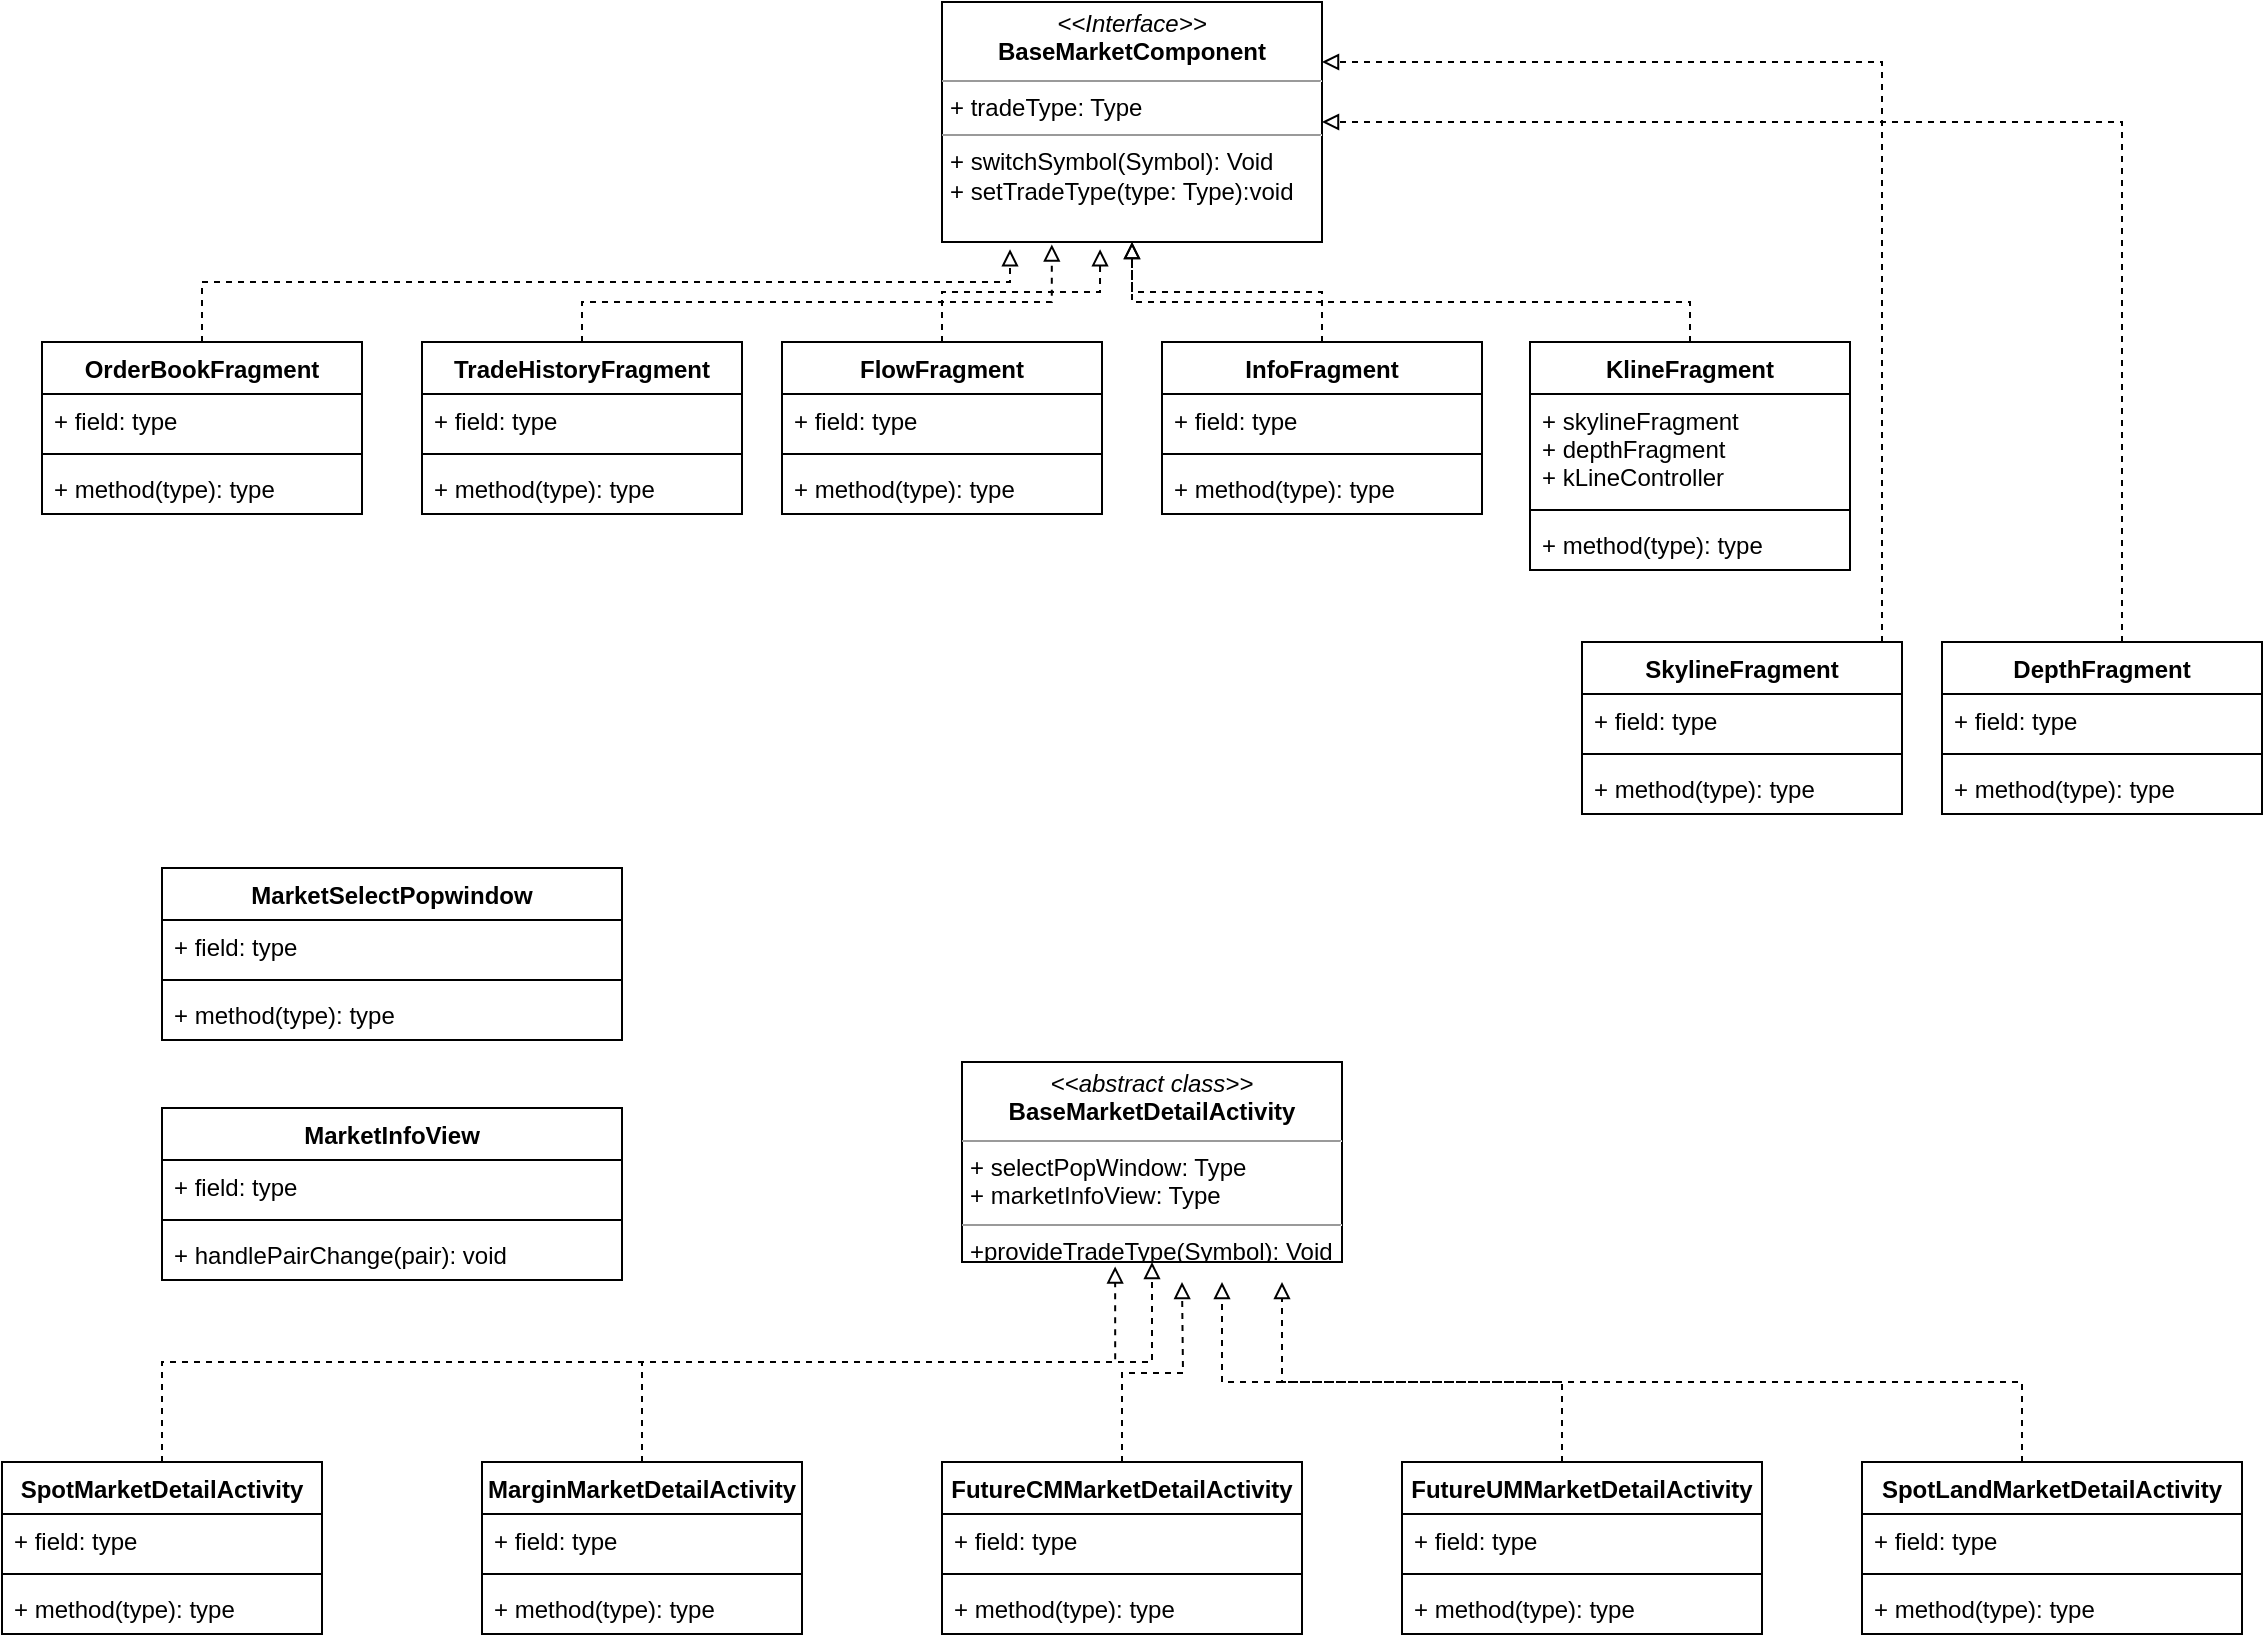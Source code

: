 <mxfile version="14.6.6" type="github">
  <diagram id="C5RBs43oDa-KdzZeNtuy" name="Page-1">
    <mxGraphModel dx="2151" dy="879" grid="1" gridSize="10" guides="1" tooltips="1" connect="1" arrows="1" fold="1" page="1" pageScale="1" pageWidth="827" pageHeight="1169" math="0" shadow="0">
      <root>
        <mxCell id="WIyWlLk6GJQsqaUBKTNV-0" />
        <mxCell id="WIyWlLk6GJQsqaUBKTNV-1" parent="WIyWlLk6GJQsqaUBKTNV-0" />
        <mxCell id="ky48G_2lpGq2yE_ITVhJ-1" value="&lt;p style=&quot;margin: 0px ; margin-top: 4px ; text-align: center&quot;&gt;&lt;i&gt;&amp;lt;&amp;lt;Interface&amp;gt;&amp;gt;&lt;/i&gt;&lt;br&gt;&lt;b&gt;BaseMarketComponent&lt;/b&gt;&lt;br&gt;&lt;/p&gt;&lt;hr size=&quot;1&quot;&gt;&lt;p style=&quot;margin: 0px ; margin-left: 4px&quot;&gt;+ tradeType: Type&lt;br&gt;&lt;/p&gt;&lt;hr size=&quot;1&quot;&gt;&lt;p style=&quot;margin: 0px ; margin-left: 4px&quot;&gt;+ switchSymbol(Symbol): Void&lt;/p&gt;&lt;p style=&quot;margin: 0px ; margin-left: 4px&quot;&gt;+ setTradeType(type: Type):void&lt;/p&gt;" style="verticalAlign=top;align=left;overflow=fill;fontSize=12;fontFamily=Helvetica;html=1;" vertex="1" parent="WIyWlLk6GJQsqaUBKTNV-1">
          <mxGeometry x="120" y="530" width="190" height="120" as="geometry" />
        </mxCell>
        <mxCell id="ky48G_2lpGq2yE_ITVhJ-33" style="edgeStyle=orthogonalEdgeStyle;rounded=0;orthogonalLoop=1;jettySize=auto;html=1;entryX=0.416;entryY=1.03;entryDx=0;entryDy=0;entryPerimeter=0;dashed=1;endArrow=block;endFill=0;" edge="1" parent="WIyWlLk6GJQsqaUBKTNV-1" source="ky48G_2lpGq2yE_ITVhJ-3" target="ky48G_2lpGq2yE_ITVhJ-1">
          <mxGeometry relative="1" as="geometry" />
        </mxCell>
        <mxCell id="ky48G_2lpGq2yE_ITVhJ-3" value="FlowFragment" style="swimlane;fontStyle=1;align=center;verticalAlign=top;childLayout=stackLayout;horizontal=1;startSize=26;horizontalStack=0;resizeParent=1;resizeParentMax=0;resizeLast=0;collapsible=1;marginBottom=0;" vertex="1" parent="WIyWlLk6GJQsqaUBKTNV-1">
          <mxGeometry x="40" y="700" width="160" height="86" as="geometry" />
        </mxCell>
        <mxCell id="ky48G_2lpGq2yE_ITVhJ-4" value="+ field: type" style="text;strokeColor=none;fillColor=none;align=left;verticalAlign=top;spacingLeft=4;spacingRight=4;overflow=hidden;rotatable=0;points=[[0,0.5],[1,0.5]];portConstraint=eastwest;" vertex="1" parent="ky48G_2lpGq2yE_ITVhJ-3">
          <mxGeometry y="26" width="160" height="26" as="geometry" />
        </mxCell>
        <mxCell id="ky48G_2lpGq2yE_ITVhJ-5" value="" style="line;strokeWidth=1;fillColor=none;align=left;verticalAlign=middle;spacingTop=-1;spacingLeft=3;spacingRight=3;rotatable=0;labelPosition=right;points=[];portConstraint=eastwest;" vertex="1" parent="ky48G_2lpGq2yE_ITVhJ-3">
          <mxGeometry y="52" width="160" height="8" as="geometry" />
        </mxCell>
        <mxCell id="ky48G_2lpGq2yE_ITVhJ-6" value="+ method(type): type" style="text;strokeColor=none;fillColor=none;align=left;verticalAlign=top;spacingLeft=4;spacingRight=4;overflow=hidden;rotatable=0;points=[[0,0.5],[1,0.5]];portConstraint=eastwest;" vertex="1" parent="ky48G_2lpGq2yE_ITVhJ-3">
          <mxGeometry y="60" width="160" height="26" as="geometry" />
        </mxCell>
        <mxCell id="ky48G_2lpGq2yE_ITVhJ-35" style="edgeStyle=orthogonalEdgeStyle;rounded=0;orthogonalLoop=1;jettySize=auto;html=1;entryX=0.179;entryY=1.03;entryDx=0;entryDy=0;entryPerimeter=0;dashed=1;endArrow=block;endFill=0;" edge="1" parent="WIyWlLk6GJQsqaUBKTNV-1" source="ky48G_2lpGq2yE_ITVhJ-7" target="ky48G_2lpGq2yE_ITVhJ-1">
          <mxGeometry relative="1" as="geometry">
            <Array as="points">
              <mxPoint x="-250" y="670" />
              <mxPoint x="154" y="670" />
            </Array>
          </mxGeometry>
        </mxCell>
        <mxCell id="ky48G_2lpGq2yE_ITVhJ-7" value="OrderBookFragment" style="swimlane;fontStyle=1;align=center;verticalAlign=top;childLayout=stackLayout;horizontal=1;startSize=26;horizontalStack=0;resizeParent=1;resizeParentMax=0;resizeLast=0;collapsible=1;marginBottom=0;" vertex="1" parent="WIyWlLk6GJQsqaUBKTNV-1">
          <mxGeometry x="-330" y="700" width="160" height="86" as="geometry" />
        </mxCell>
        <mxCell id="ky48G_2lpGq2yE_ITVhJ-8" value="+ field: type" style="text;strokeColor=none;fillColor=none;align=left;verticalAlign=top;spacingLeft=4;spacingRight=4;overflow=hidden;rotatable=0;points=[[0,0.5],[1,0.5]];portConstraint=eastwest;" vertex="1" parent="ky48G_2lpGq2yE_ITVhJ-7">
          <mxGeometry y="26" width="160" height="26" as="geometry" />
        </mxCell>
        <mxCell id="ky48G_2lpGq2yE_ITVhJ-9" value="" style="line;strokeWidth=1;fillColor=none;align=left;verticalAlign=middle;spacingTop=-1;spacingLeft=3;spacingRight=3;rotatable=0;labelPosition=right;points=[];portConstraint=eastwest;" vertex="1" parent="ky48G_2lpGq2yE_ITVhJ-7">
          <mxGeometry y="52" width="160" height="8" as="geometry" />
        </mxCell>
        <mxCell id="ky48G_2lpGq2yE_ITVhJ-10" value="+ method(type): type" style="text;strokeColor=none;fillColor=none;align=left;verticalAlign=top;spacingLeft=4;spacingRight=4;overflow=hidden;rotatable=0;points=[[0,0.5],[1,0.5]];portConstraint=eastwest;" vertex="1" parent="ky48G_2lpGq2yE_ITVhJ-7">
          <mxGeometry y="60" width="160" height="26" as="geometry" />
        </mxCell>
        <mxCell id="ky48G_2lpGq2yE_ITVhJ-34" style="edgeStyle=orthogonalEdgeStyle;rounded=0;orthogonalLoop=1;jettySize=auto;html=1;entryX=0.289;entryY=1.01;entryDx=0;entryDy=0;entryPerimeter=0;dashed=1;endArrow=block;endFill=0;" edge="1" parent="WIyWlLk6GJQsqaUBKTNV-1" source="ky48G_2lpGq2yE_ITVhJ-11" target="ky48G_2lpGq2yE_ITVhJ-1">
          <mxGeometry relative="1" as="geometry">
            <Array as="points">
              <mxPoint x="-60" y="680" />
              <mxPoint x="175" y="680" />
            </Array>
          </mxGeometry>
        </mxCell>
        <mxCell id="ky48G_2lpGq2yE_ITVhJ-11" value="TradeHistoryFragment" style="swimlane;fontStyle=1;align=center;verticalAlign=top;childLayout=stackLayout;horizontal=1;startSize=26;horizontalStack=0;resizeParent=1;resizeParentMax=0;resizeLast=0;collapsible=1;marginBottom=0;" vertex="1" parent="WIyWlLk6GJQsqaUBKTNV-1">
          <mxGeometry x="-140" y="700" width="160" height="86" as="geometry" />
        </mxCell>
        <mxCell id="ky48G_2lpGq2yE_ITVhJ-12" value="+ field: type" style="text;strokeColor=none;fillColor=none;align=left;verticalAlign=top;spacingLeft=4;spacingRight=4;overflow=hidden;rotatable=0;points=[[0,0.5],[1,0.5]];portConstraint=eastwest;" vertex="1" parent="ky48G_2lpGq2yE_ITVhJ-11">
          <mxGeometry y="26" width="160" height="26" as="geometry" />
        </mxCell>
        <mxCell id="ky48G_2lpGq2yE_ITVhJ-13" value="" style="line;strokeWidth=1;fillColor=none;align=left;verticalAlign=middle;spacingTop=-1;spacingLeft=3;spacingRight=3;rotatable=0;labelPosition=right;points=[];portConstraint=eastwest;" vertex="1" parent="ky48G_2lpGq2yE_ITVhJ-11">
          <mxGeometry y="52" width="160" height="8" as="geometry" />
        </mxCell>
        <mxCell id="ky48G_2lpGq2yE_ITVhJ-14" value="+ method(type): type" style="text;strokeColor=none;fillColor=none;align=left;verticalAlign=top;spacingLeft=4;spacingRight=4;overflow=hidden;rotatable=0;points=[[0,0.5],[1,0.5]];portConstraint=eastwest;" vertex="1" parent="ky48G_2lpGq2yE_ITVhJ-11">
          <mxGeometry y="60" width="160" height="26" as="geometry" />
        </mxCell>
        <mxCell id="ky48G_2lpGq2yE_ITVhJ-32" style="edgeStyle=orthogonalEdgeStyle;rounded=0;orthogonalLoop=1;jettySize=auto;html=1;entryX=0.5;entryY=1;entryDx=0;entryDy=0;dashed=1;endArrow=block;endFill=0;" edge="1" parent="WIyWlLk6GJQsqaUBKTNV-1" source="ky48G_2lpGq2yE_ITVhJ-15" target="ky48G_2lpGq2yE_ITVhJ-1">
          <mxGeometry relative="1" as="geometry" />
        </mxCell>
        <mxCell id="ky48G_2lpGq2yE_ITVhJ-15" value="InfoFragment" style="swimlane;fontStyle=1;align=center;verticalAlign=top;childLayout=stackLayout;horizontal=1;startSize=26;horizontalStack=0;resizeParent=1;resizeParentMax=0;resizeLast=0;collapsible=1;marginBottom=0;" vertex="1" parent="WIyWlLk6GJQsqaUBKTNV-1">
          <mxGeometry x="230" y="700" width="160" height="86" as="geometry" />
        </mxCell>
        <mxCell id="ky48G_2lpGq2yE_ITVhJ-16" value="+ field: type" style="text;strokeColor=none;fillColor=none;align=left;verticalAlign=top;spacingLeft=4;spacingRight=4;overflow=hidden;rotatable=0;points=[[0,0.5],[1,0.5]];portConstraint=eastwest;" vertex="1" parent="ky48G_2lpGq2yE_ITVhJ-15">
          <mxGeometry y="26" width="160" height="26" as="geometry" />
        </mxCell>
        <mxCell id="ky48G_2lpGq2yE_ITVhJ-17" value="" style="line;strokeWidth=1;fillColor=none;align=left;verticalAlign=middle;spacingTop=-1;spacingLeft=3;spacingRight=3;rotatable=0;labelPosition=right;points=[];portConstraint=eastwest;" vertex="1" parent="ky48G_2lpGq2yE_ITVhJ-15">
          <mxGeometry y="52" width="160" height="8" as="geometry" />
        </mxCell>
        <mxCell id="ky48G_2lpGq2yE_ITVhJ-18" value="+ method(type): type" style="text;strokeColor=none;fillColor=none;align=left;verticalAlign=top;spacingLeft=4;spacingRight=4;overflow=hidden;rotatable=0;points=[[0,0.5],[1,0.5]];portConstraint=eastwest;" vertex="1" parent="ky48G_2lpGq2yE_ITVhJ-15">
          <mxGeometry y="60" width="160" height="26" as="geometry" />
        </mxCell>
        <mxCell id="ky48G_2lpGq2yE_ITVhJ-31" style="edgeStyle=orthogonalEdgeStyle;rounded=0;orthogonalLoop=1;jettySize=auto;html=1;entryX=0.5;entryY=1;entryDx=0;entryDy=0;dashed=1;endArrow=block;endFill=0;" edge="1" parent="WIyWlLk6GJQsqaUBKTNV-1" source="ky48G_2lpGq2yE_ITVhJ-19" target="ky48G_2lpGq2yE_ITVhJ-1">
          <mxGeometry relative="1" as="geometry">
            <Array as="points">
              <mxPoint x="494" y="680" />
              <mxPoint x="215" y="680" />
            </Array>
          </mxGeometry>
        </mxCell>
        <mxCell id="ky48G_2lpGq2yE_ITVhJ-19" value="KlineFragment" style="swimlane;fontStyle=1;align=center;verticalAlign=top;childLayout=stackLayout;horizontal=1;startSize=26;horizontalStack=0;resizeParent=1;resizeParentMax=0;resizeLast=0;collapsible=1;marginBottom=0;" vertex="1" parent="WIyWlLk6GJQsqaUBKTNV-1">
          <mxGeometry x="414" y="700" width="160" height="114" as="geometry" />
        </mxCell>
        <mxCell id="ky48G_2lpGq2yE_ITVhJ-20" value="+ skylineFragment&#xa;+ depthFragment&#xa;+ kLineController" style="text;strokeColor=none;fillColor=none;align=left;verticalAlign=top;spacingLeft=4;spacingRight=4;overflow=hidden;rotatable=0;points=[[0,0.5],[1,0.5]];portConstraint=eastwest;" vertex="1" parent="ky48G_2lpGq2yE_ITVhJ-19">
          <mxGeometry y="26" width="160" height="54" as="geometry" />
        </mxCell>
        <mxCell id="ky48G_2lpGq2yE_ITVhJ-21" value="" style="line;strokeWidth=1;fillColor=none;align=left;verticalAlign=middle;spacingTop=-1;spacingLeft=3;spacingRight=3;rotatable=0;labelPosition=right;points=[];portConstraint=eastwest;" vertex="1" parent="ky48G_2lpGq2yE_ITVhJ-19">
          <mxGeometry y="80" width="160" height="8" as="geometry" />
        </mxCell>
        <mxCell id="ky48G_2lpGq2yE_ITVhJ-22" value="+ method(type): type" style="text;strokeColor=none;fillColor=none;align=left;verticalAlign=top;spacingLeft=4;spacingRight=4;overflow=hidden;rotatable=0;points=[[0,0.5],[1,0.5]];portConstraint=eastwest;" vertex="1" parent="ky48G_2lpGq2yE_ITVhJ-19">
          <mxGeometry y="88" width="160" height="26" as="geometry" />
        </mxCell>
        <mxCell id="ky48G_2lpGq2yE_ITVhJ-45" style="edgeStyle=orthogonalEdgeStyle;rounded=0;orthogonalLoop=1;jettySize=auto;html=1;entryX=1;entryY=0.25;entryDx=0;entryDy=0;dashed=1;endArrow=block;endFill=0;" edge="1" parent="WIyWlLk6GJQsqaUBKTNV-1" source="ky48G_2lpGq2yE_ITVhJ-36" target="ky48G_2lpGq2yE_ITVhJ-1">
          <mxGeometry relative="1" as="geometry">
            <Array as="points">
              <mxPoint x="590" y="560" />
            </Array>
          </mxGeometry>
        </mxCell>
        <mxCell id="ky48G_2lpGq2yE_ITVhJ-36" value="SkylineFragment" style="swimlane;fontStyle=1;align=center;verticalAlign=top;childLayout=stackLayout;horizontal=1;startSize=26;horizontalStack=0;resizeParent=1;resizeParentMax=0;resizeLast=0;collapsible=1;marginBottom=0;" vertex="1" parent="WIyWlLk6GJQsqaUBKTNV-1">
          <mxGeometry x="440" y="850" width="160" height="86" as="geometry" />
        </mxCell>
        <mxCell id="ky48G_2lpGq2yE_ITVhJ-37" value="+ field: type" style="text;strokeColor=none;fillColor=none;align=left;verticalAlign=top;spacingLeft=4;spacingRight=4;overflow=hidden;rotatable=0;points=[[0,0.5],[1,0.5]];portConstraint=eastwest;" vertex="1" parent="ky48G_2lpGq2yE_ITVhJ-36">
          <mxGeometry y="26" width="160" height="26" as="geometry" />
        </mxCell>
        <mxCell id="ky48G_2lpGq2yE_ITVhJ-38" value="" style="line;strokeWidth=1;fillColor=none;align=left;verticalAlign=middle;spacingTop=-1;spacingLeft=3;spacingRight=3;rotatable=0;labelPosition=right;points=[];portConstraint=eastwest;" vertex="1" parent="ky48G_2lpGq2yE_ITVhJ-36">
          <mxGeometry y="52" width="160" height="8" as="geometry" />
        </mxCell>
        <mxCell id="ky48G_2lpGq2yE_ITVhJ-39" value="+ method(type): type" style="text;strokeColor=none;fillColor=none;align=left;verticalAlign=top;spacingLeft=4;spacingRight=4;overflow=hidden;rotatable=0;points=[[0,0.5],[1,0.5]];portConstraint=eastwest;" vertex="1" parent="ky48G_2lpGq2yE_ITVhJ-36">
          <mxGeometry y="60" width="160" height="26" as="geometry" />
        </mxCell>
        <mxCell id="ky48G_2lpGq2yE_ITVhJ-46" style="edgeStyle=orthogonalEdgeStyle;rounded=0;orthogonalLoop=1;jettySize=auto;html=1;entryX=1;entryY=0.5;entryDx=0;entryDy=0;dashed=1;endArrow=block;endFill=0;" edge="1" parent="WIyWlLk6GJQsqaUBKTNV-1" source="ky48G_2lpGq2yE_ITVhJ-40" target="ky48G_2lpGq2yE_ITVhJ-1">
          <mxGeometry relative="1" as="geometry">
            <Array as="points">
              <mxPoint x="710" y="590" />
            </Array>
          </mxGeometry>
        </mxCell>
        <mxCell id="ky48G_2lpGq2yE_ITVhJ-40" value="DepthFragment" style="swimlane;fontStyle=1;align=center;verticalAlign=top;childLayout=stackLayout;horizontal=1;startSize=26;horizontalStack=0;resizeParent=1;resizeParentMax=0;resizeLast=0;collapsible=1;marginBottom=0;" vertex="1" parent="WIyWlLk6GJQsqaUBKTNV-1">
          <mxGeometry x="620" y="850" width="160" height="86" as="geometry" />
        </mxCell>
        <mxCell id="ky48G_2lpGq2yE_ITVhJ-41" value="+ field: type" style="text;strokeColor=none;fillColor=none;align=left;verticalAlign=top;spacingLeft=4;spacingRight=4;overflow=hidden;rotatable=0;points=[[0,0.5],[1,0.5]];portConstraint=eastwest;" vertex="1" parent="ky48G_2lpGq2yE_ITVhJ-40">
          <mxGeometry y="26" width="160" height="26" as="geometry" />
        </mxCell>
        <mxCell id="ky48G_2lpGq2yE_ITVhJ-42" value="" style="line;strokeWidth=1;fillColor=none;align=left;verticalAlign=middle;spacingTop=-1;spacingLeft=3;spacingRight=3;rotatable=0;labelPosition=right;points=[];portConstraint=eastwest;" vertex="1" parent="ky48G_2lpGq2yE_ITVhJ-40">
          <mxGeometry y="52" width="160" height="8" as="geometry" />
        </mxCell>
        <mxCell id="ky48G_2lpGq2yE_ITVhJ-43" value="+ method(type): type" style="text;strokeColor=none;fillColor=none;align=left;verticalAlign=top;spacingLeft=4;spacingRight=4;overflow=hidden;rotatable=0;points=[[0,0.5],[1,0.5]];portConstraint=eastwest;" vertex="1" parent="ky48G_2lpGq2yE_ITVhJ-40">
          <mxGeometry y="60" width="160" height="26" as="geometry" />
        </mxCell>
        <mxCell id="ky48G_2lpGq2yE_ITVhJ-47" value="&lt;p style=&quot;margin: 0px ; margin-top: 4px ; text-align: center&quot;&gt;&lt;i&gt;&amp;lt;&amp;lt;abstract class&amp;gt;&amp;gt;&lt;/i&gt;&lt;br&gt;&lt;b&gt;BaseMarketDetailActivity&lt;/b&gt;&lt;br&gt;&lt;/p&gt;&lt;hr size=&quot;1&quot;&gt;&lt;p style=&quot;margin: 0px ; margin-left: 4px&quot;&gt;+ selectPopWindow: Type&lt;br&gt;&lt;/p&gt;&lt;p style=&quot;margin: 0px ; margin-left: 4px&quot;&gt;+ marketInfoView: Type&lt;/p&gt;&lt;hr size=&quot;1&quot;&gt;&lt;p style=&quot;margin: 0px ; margin-left: 4px&quot;&gt;+provideTradeType(Symbol): Void&lt;/p&gt;" style="verticalAlign=top;align=left;overflow=fill;fontSize=12;fontFamily=Helvetica;html=1;" vertex="1" parent="WIyWlLk6GJQsqaUBKTNV-1">
          <mxGeometry x="130" y="1060" width="190" height="100" as="geometry" />
        </mxCell>
        <mxCell id="ky48G_2lpGq2yE_ITVhJ-69" style="edgeStyle=orthogonalEdgeStyle;rounded=0;orthogonalLoop=1;jettySize=auto;html=1;entryX=0.5;entryY=1;entryDx=0;entryDy=0;dashed=1;endArrow=block;endFill=0;" edge="1" parent="WIyWlLk6GJQsqaUBKTNV-1" source="ky48G_2lpGq2yE_ITVhJ-48" target="ky48G_2lpGq2yE_ITVhJ-47">
          <mxGeometry relative="1" as="geometry">
            <Array as="points">
              <mxPoint x="-270" y="1210" />
              <mxPoint x="225" y="1210" />
            </Array>
          </mxGeometry>
        </mxCell>
        <mxCell id="ky48G_2lpGq2yE_ITVhJ-48" value="SpotMarketDetailActivity" style="swimlane;fontStyle=1;align=center;verticalAlign=top;childLayout=stackLayout;horizontal=1;startSize=26;horizontalStack=0;resizeParent=1;resizeParentMax=0;resizeLast=0;collapsible=1;marginBottom=0;" vertex="1" parent="WIyWlLk6GJQsqaUBKTNV-1">
          <mxGeometry x="-350" y="1260" width="160" height="86" as="geometry" />
        </mxCell>
        <mxCell id="ky48G_2lpGq2yE_ITVhJ-49" value="+ field: type" style="text;strokeColor=none;fillColor=none;align=left;verticalAlign=top;spacingLeft=4;spacingRight=4;overflow=hidden;rotatable=0;points=[[0,0.5],[1,0.5]];portConstraint=eastwest;" vertex="1" parent="ky48G_2lpGq2yE_ITVhJ-48">
          <mxGeometry y="26" width="160" height="26" as="geometry" />
        </mxCell>
        <mxCell id="ky48G_2lpGq2yE_ITVhJ-50" value="" style="line;strokeWidth=1;fillColor=none;align=left;verticalAlign=middle;spacingTop=-1;spacingLeft=3;spacingRight=3;rotatable=0;labelPosition=right;points=[];portConstraint=eastwest;" vertex="1" parent="ky48G_2lpGq2yE_ITVhJ-48">
          <mxGeometry y="52" width="160" height="8" as="geometry" />
        </mxCell>
        <mxCell id="ky48G_2lpGq2yE_ITVhJ-51" value="+ method(type): type" style="text;strokeColor=none;fillColor=none;align=left;verticalAlign=top;spacingLeft=4;spacingRight=4;overflow=hidden;rotatable=0;points=[[0,0.5],[1,0.5]];portConstraint=eastwest;" vertex="1" parent="ky48G_2lpGq2yE_ITVhJ-48">
          <mxGeometry y="60" width="160" height="26" as="geometry" />
        </mxCell>
        <mxCell id="ky48G_2lpGq2yE_ITVhJ-73" style="edgeStyle=orthogonalEdgeStyle;rounded=0;orthogonalLoop=1;jettySize=auto;html=1;dashed=1;endArrow=block;endFill=0;" edge="1" parent="WIyWlLk6GJQsqaUBKTNV-1" source="ky48G_2lpGq2yE_ITVhJ-52">
          <mxGeometry relative="1" as="geometry">
            <mxPoint x="290" y="1170" as="targetPoint" />
            <Array as="points">
              <mxPoint x="660" y="1220" />
              <mxPoint x="290" y="1220" />
            </Array>
          </mxGeometry>
        </mxCell>
        <mxCell id="ky48G_2lpGq2yE_ITVhJ-52" value="SpotLandMarketDetailActivity" style="swimlane;fontStyle=1;align=center;verticalAlign=top;childLayout=stackLayout;horizontal=1;startSize=26;horizontalStack=0;resizeParent=1;resizeParentMax=0;resizeLast=0;collapsible=1;marginBottom=0;" vertex="1" parent="WIyWlLk6GJQsqaUBKTNV-1">
          <mxGeometry x="580" y="1260" width="190" height="86" as="geometry" />
        </mxCell>
        <mxCell id="ky48G_2lpGq2yE_ITVhJ-53" value="+ field: type" style="text;strokeColor=none;fillColor=none;align=left;verticalAlign=top;spacingLeft=4;spacingRight=4;overflow=hidden;rotatable=0;points=[[0,0.5],[1,0.5]];portConstraint=eastwest;" vertex="1" parent="ky48G_2lpGq2yE_ITVhJ-52">
          <mxGeometry y="26" width="190" height="26" as="geometry" />
        </mxCell>
        <mxCell id="ky48G_2lpGq2yE_ITVhJ-54" value="" style="line;strokeWidth=1;fillColor=none;align=left;verticalAlign=middle;spacingTop=-1;spacingLeft=3;spacingRight=3;rotatable=0;labelPosition=right;points=[];portConstraint=eastwest;" vertex="1" parent="ky48G_2lpGq2yE_ITVhJ-52">
          <mxGeometry y="52" width="190" height="8" as="geometry" />
        </mxCell>
        <mxCell id="ky48G_2lpGq2yE_ITVhJ-55" value="+ method(type): type" style="text;strokeColor=none;fillColor=none;align=left;verticalAlign=top;spacingLeft=4;spacingRight=4;overflow=hidden;rotatable=0;points=[[0,0.5],[1,0.5]];portConstraint=eastwest;" vertex="1" parent="ky48G_2lpGq2yE_ITVhJ-52">
          <mxGeometry y="60" width="190" height="26" as="geometry" />
        </mxCell>
        <mxCell id="ky48G_2lpGq2yE_ITVhJ-72" style="edgeStyle=orthogonalEdgeStyle;rounded=0;orthogonalLoop=1;jettySize=auto;html=1;dashed=1;endArrow=block;endFill=0;" edge="1" parent="WIyWlLk6GJQsqaUBKTNV-1" source="ky48G_2lpGq2yE_ITVhJ-56">
          <mxGeometry relative="1" as="geometry">
            <mxPoint x="260" y="1170" as="targetPoint" />
            <Array as="points">
              <mxPoint x="430" y="1220" />
              <mxPoint x="260" y="1220" />
            </Array>
          </mxGeometry>
        </mxCell>
        <mxCell id="ky48G_2lpGq2yE_ITVhJ-56" value="FutureUMMarketDetailActivity" style="swimlane;fontStyle=1;align=center;verticalAlign=top;childLayout=stackLayout;horizontal=1;startSize=26;horizontalStack=0;resizeParent=1;resizeParentMax=0;resizeLast=0;collapsible=1;marginBottom=0;" vertex="1" parent="WIyWlLk6GJQsqaUBKTNV-1">
          <mxGeometry x="350" y="1260" width="180" height="86" as="geometry" />
        </mxCell>
        <mxCell id="ky48G_2lpGq2yE_ITVhJ-57" value="+ field: type" style="text;strokeColor=none;fillColor=none;align=left;verticalAlign=top;spacingLeft=4;spacingRight=4;overflow=hidden;rotatable=0;points=[[0,0.5],[1,0.5]];portConstraint=eastwest;" vertex="1" parent="ky48G_2lpGq2yE_ITVhJ-56">
          <mxGeometry y="26" width="180" height="26" as="geometry" />
        </mxCell>
        <mxCell id="ky48G_2lpGq2yE_ITVhJ-58" value="" style="line;strokeWidth=1;fillColor=none;align=left;verticalAlign=middle;spacingTop=-1;spacingLeft=3;spacingRight=3;rotatable=0;labelPosition=right;points=[];portConstraint=eastwest;" vertex="1" parent="ky48G_2lpGq2yE_ITVhJ-56">
          <mxGeometry y="52" width="180" height="8" as="geometry" />
        </mxCell>
        <mxCell id="ky48G_2lpGq2yE_ITVhJ-59" value="+ method(type): type" style="text;strokeColor=none;fillColor=none;align=left;verticalAlign=top;spacingLeft=4;spacingRight=4;overflow=hidden;rotatable=0;points=[[0,0.5],[1,0.5]];portConstraint=eastwest;" vertex="1" parent="ky48G_2lpGq2yE_ITVhJ-56">
          <mxGeometry y="60" width="180" height="26" as="geometry" />
        </mxCell>
        <mxCell id="ky48G_2lpGq2yE_ITVhJ-70" style="edgeStyle=orthogonalEdgeStyle;rounded=0;orthogonalLoop=1;jettySize=auto;html=1;entryX=0.403;entryY=1.022;entryDx=0;entryDy=0;entryPerimeter=0;dashed=1;endArrow=block;endFill=0;" edge="1" parent="WIyWlLk6GJQsqaUBKTNV-1" source="ky48G_2lpGq2yE_ITVhJ-60" target="ky48G_2lpGq2yE_ITVhJ-47">
          <mxGeometry relative="1" as="geometry">
            <Array as="points">
              <mxPoint x="-30" y="1210" />
              <mxPoint x="207" y="1210" />
            </Array>
          </mxGeometry>
        </mxCell>
        <mxCell id="ky48G_2lpGq2yE_ITVhJ-60" value="MarginMarketDetailActivity" style="swimlane;fontStyle=1;align=center;verticalAlign=top;childLayout=stackLayout;horizontal=1;startSize=26;horizontalStack=0;resizeParent=1;resizeParentMax=0;resizeLast=0;collapsible=1;marginBottom=0;" vertex="1" parent="WIyWlLk6GJQsqaUBKTNV-1">
          <mxGeometry x="-110" y="1260" width="160" height="86" as="geometry" />
        </mxCell>
        <mxCell id="ky48G_2lpGq2yE_ITVhJ-61" value="+ field: type" style="text;strokeColor=none;fillColor=none;align=left;verticalAlign=top;spacingLeft=4;spacingRight=4;overflow=hidden;rotatable=0;points=[[0,0.5],[1,0.5]];portConstraint=eastwest;" vertex="1" parent="ky48G_2lpGq2yE_ITVhJ-60">
          <mxGeometry y="26" width="160" height="26" as="geometry" />
        </mxCell>
        <mxCell id="ky48G_2lpGq2yE_ITVhJ-62" value="" style="line;strokeWidth=1;fillColor=none;align=left;verticalAlign=middle;spacingTop=-1;spacingLeft=3;spacingRight=3;rotatable=0;labelPosition=right;points=[];portConstraint=eastwest;" vertex="1" parent="ky48G_2lpGq2yE_ITVhJ-60">
          <mxGeometry y="52" width="160" height="8" as="geometry" />
        </mxCell>
        <mxCell id="ky48G_2lpGq2yE_ITVhJ-63" value="+ method(type): type" style="text;strokeColor=none;fillColor=none;align=left;verticalAlign=top;spacingLeft=4;spacingRight=4;overflow=hidden;rotatable=0;points=[[0,0.5],[1,0.5]];portConstraint=eastwest;" vertex="1" parent="ky48G_2lpGq2yE_ITVhJ-60">
          <mxGeometry y="60" width="160" height="26" as="geometry" />
        </mxCell>
        <mxCell id="ky48G_2lpGq2yE_ITVhJ-83" style="edgeStyle=orthogonalEdgeStyle;rounded=0;orthogonalLoop=1;jettySize=auto;html=1;dashed=1;endArrow=block;endFill=0;" edge="1" parent="WIyWlLk6GJQsqaUBKTNV-1" source="ky48G_2lpGq2yE_ITVhJ-64">
          <mxGeometry relative="1" as="geometry">
            <mxPoint x="240" y="1170" as="targetPoint" />
          </mxGeometry>
        </mxCell>
        <mxCell id="ky48G_2lpGq2yE_ITVhJ-64" value="FutureCMMarketDetailActivity" style="swimlane;fontStyle=1;align=center;verticalAlign=top;childLayout=stackLayout;horizontal=1;startSize=26;horizontalStack=0;resizeParent=1;resizeParentMax=0;resizeLast=0;collapsible=1;marginBottom=0;" vertex="1" parent="WIyWlLk6GJQsqaUBKTNV-1">
          <mxGeometry x="120" y="1260" width="180" height="86" as="geometry" />
        </mxCell>
        <mxCell id="ky48G_2lpGq2yE_ITVhJ-65" value="+ field: type" style="text;strokeColor=none;fillColor=none;align=left;verticalAlign=top;spacingLeft=4;spacingRight=4;overflow=hidden;rotatable=0;points=[[0,0.5],[1,0.5]];portConstraint=eastwest;" vertex="1" parent="ky48G_2lpGq2yE_ITVhJ-64">
          <mxGeometry y="26" width="180" height="26" as="geometry" />
        </mxCell>
        <mxCell id="ky48G_2lpGq2yE_ITVhJ-66" value="" style="line;strokeWidth=1;fillColor=none;align=left;verticalAlign=middle;spacingTop=-1;spacingLeft=3;spacingRight=3;rotatable=0;labelPosition=right;points=[];portConstraint=eastwest;" vertex="1" parent="ky48G_2lpGq2yE_ITVhJ-64">
          <mxGeometry y="52" width="180" height="8" as="geometry" />
        </mxCell>
        <mxCell id="ky48G_2lpGq2yE_ITVhJ-67" value="+ method(type): type" style="text;strokeColor=none;fillColor=none;align=left;verticalAlign=top;spacingLeft=4;spacingRight=4;overflow=hidden;rotatable=0;points=[[0,0.5],[1,0.5]];portConstraint=eastwest;" vertex="1" parent="ky48G_2lpGq2yE_ITVhJ-64">
          <mxGeometry y="60" width="180" height="26" as="geometry" />
        </mxCell>
        <mxCell id="ky48G_2lpGq2yE_ITVhJ-75" value="MarketSelectPopwindow" style="swimlane;fontStyle=1;align=center;verticalAlign=top;childLayout=stackLayout;horizontal=1;startSize=26;horizontalStack=0;resizeParent=1;resizeParentMax=0;resizeLast=0;collapsible=1;marginBottom=0;" vertex="1" parent="WIyWlLk6GJQsqaUBKTNV-1">
          <mxGeometry x="-270" y="963" width="230" height="86" as="geometry" />
        </mxCell>
        <mxCell id="ky48G_2lpGq2yE_ITVhJ-76" value="+ field: type" style="text;strokeColor=none;fillColor=none;align=left;verticalAlign=top;spacingLeft=4;spacingRight=4;overflow=hidden;rotatable=0;points=[[0,0.5],[1,0.5]];portConstraint=eastwest;" vertex="1" parent="ky48G_2lpGq2yE_ITVhJ-75">
          <mxGeometry y="26" width="230" height="26" as="geometry" />
        </mxCell>
        <mxCell id="ky48G_2lpGq2yE_ITVhJ-77" value="" style="line;strokeWidth=1;fillColor=none;align=left;verticalAlign=middle;spacingTop=-1;spacingLeft=3;spacingRight=3;rotatable=0;labelPosition=right;points=[];portConstraint=eastwest;" vertex="1" parent="ky48G_2lpGq2yE_ITVhJ-75">
          <mxGeometry y="52" width="230" height="8" as="geometry" />
        </mxCell>
        <mxCell id="ky48G_2lpGq2yE_ITVhJ-78" value="+ method(type): type" style="text;strokeColor=none;fillColor=none;align=left;verticalAlign=top;spacingLeft=4;spacingRight=4;overflow=hidden;rotatable=0;points=[[0,0.5],[1,0.5]];portConstraint=eastwest;" vertex="1" parent="ky48G_2lpGq2yE_ITVhJ-75">
          <mxGeometry y="60" width="230" height="26" as="geometry" />
        </mxCell>
        <mxCell id="ky48G_2lpGq2yE_ITVhJ-79" value="MarketInfoView" style="swimlane;fontStyle=1;align=center;verticalAlign=top;childLayout=stackLayout;horizontal=1;startSize=26;horizontalStack=0;resizeParent=1;resizeParentMax=0;resizeLast=0;collapsible=1;marginBottom=0;" vertex="1" parent="WIyWlLk6GJQsqaUBKTNV-1">
          <mxGeometry x="-270" y="1083" width="230" height="86" as="geometry" />
        </mxCell>
        <mxCell id="ky48G_2lpGq2yE_ITVhJ-80" value="+ field: type" style="text;strokeColor=none;fillColor=none;align=left;verticalAlign=top;spacingLeft=4;spacingRight=4;overflow=hidden;rotatable=0;points=[[0,0.5],[1,0.5]];portConstraint=eastwest;" vertex="1" parent="ky48G_2lpGq2yE_ITVhJ-79">
          <mxGeometry y="26" width="230" height="26" as="geometry" />
        </mxCell>
        <mxCell id="ky48G_2lpGq2yE_ITVhJ-81" value="" style="line;strokeWidth=1;fillColor=none;align=left;verticalAlign=middle;spacingTop=-1;spacingLeft=3;spacingRight=3;rotatable=0;labelPosition=right;points=[];portConstraint=eastwest;" vertex="1" parent="ky48G_2lpGq2yE_ITVhJ-79">
          <mxGeometry y="52" width="230" height="8" as="geometry" />
        </mxCell>
        <mxCell id="ky48G_2lpGq2yE_ITVhJ-82" value="+ handlePairChange(pair): void" style="text;strokeColor=none;fillColor=none;align=left;verticalAlign=top;spacingLeft=4;spacingRight=4;overflow=hidden;rotatable=0;points=[[0,0.5],[1,0.5]];portConstraint=eastwest;" vertex="1" parent="ky48G_2lpGq2yE_ITVhJ-79">
          <mxGeometry y="60" width="230" height="26" as="geometry" />
        </mxCell>
      </root>
    </mxGraphModel>
  </diagram>
</mxfile>
